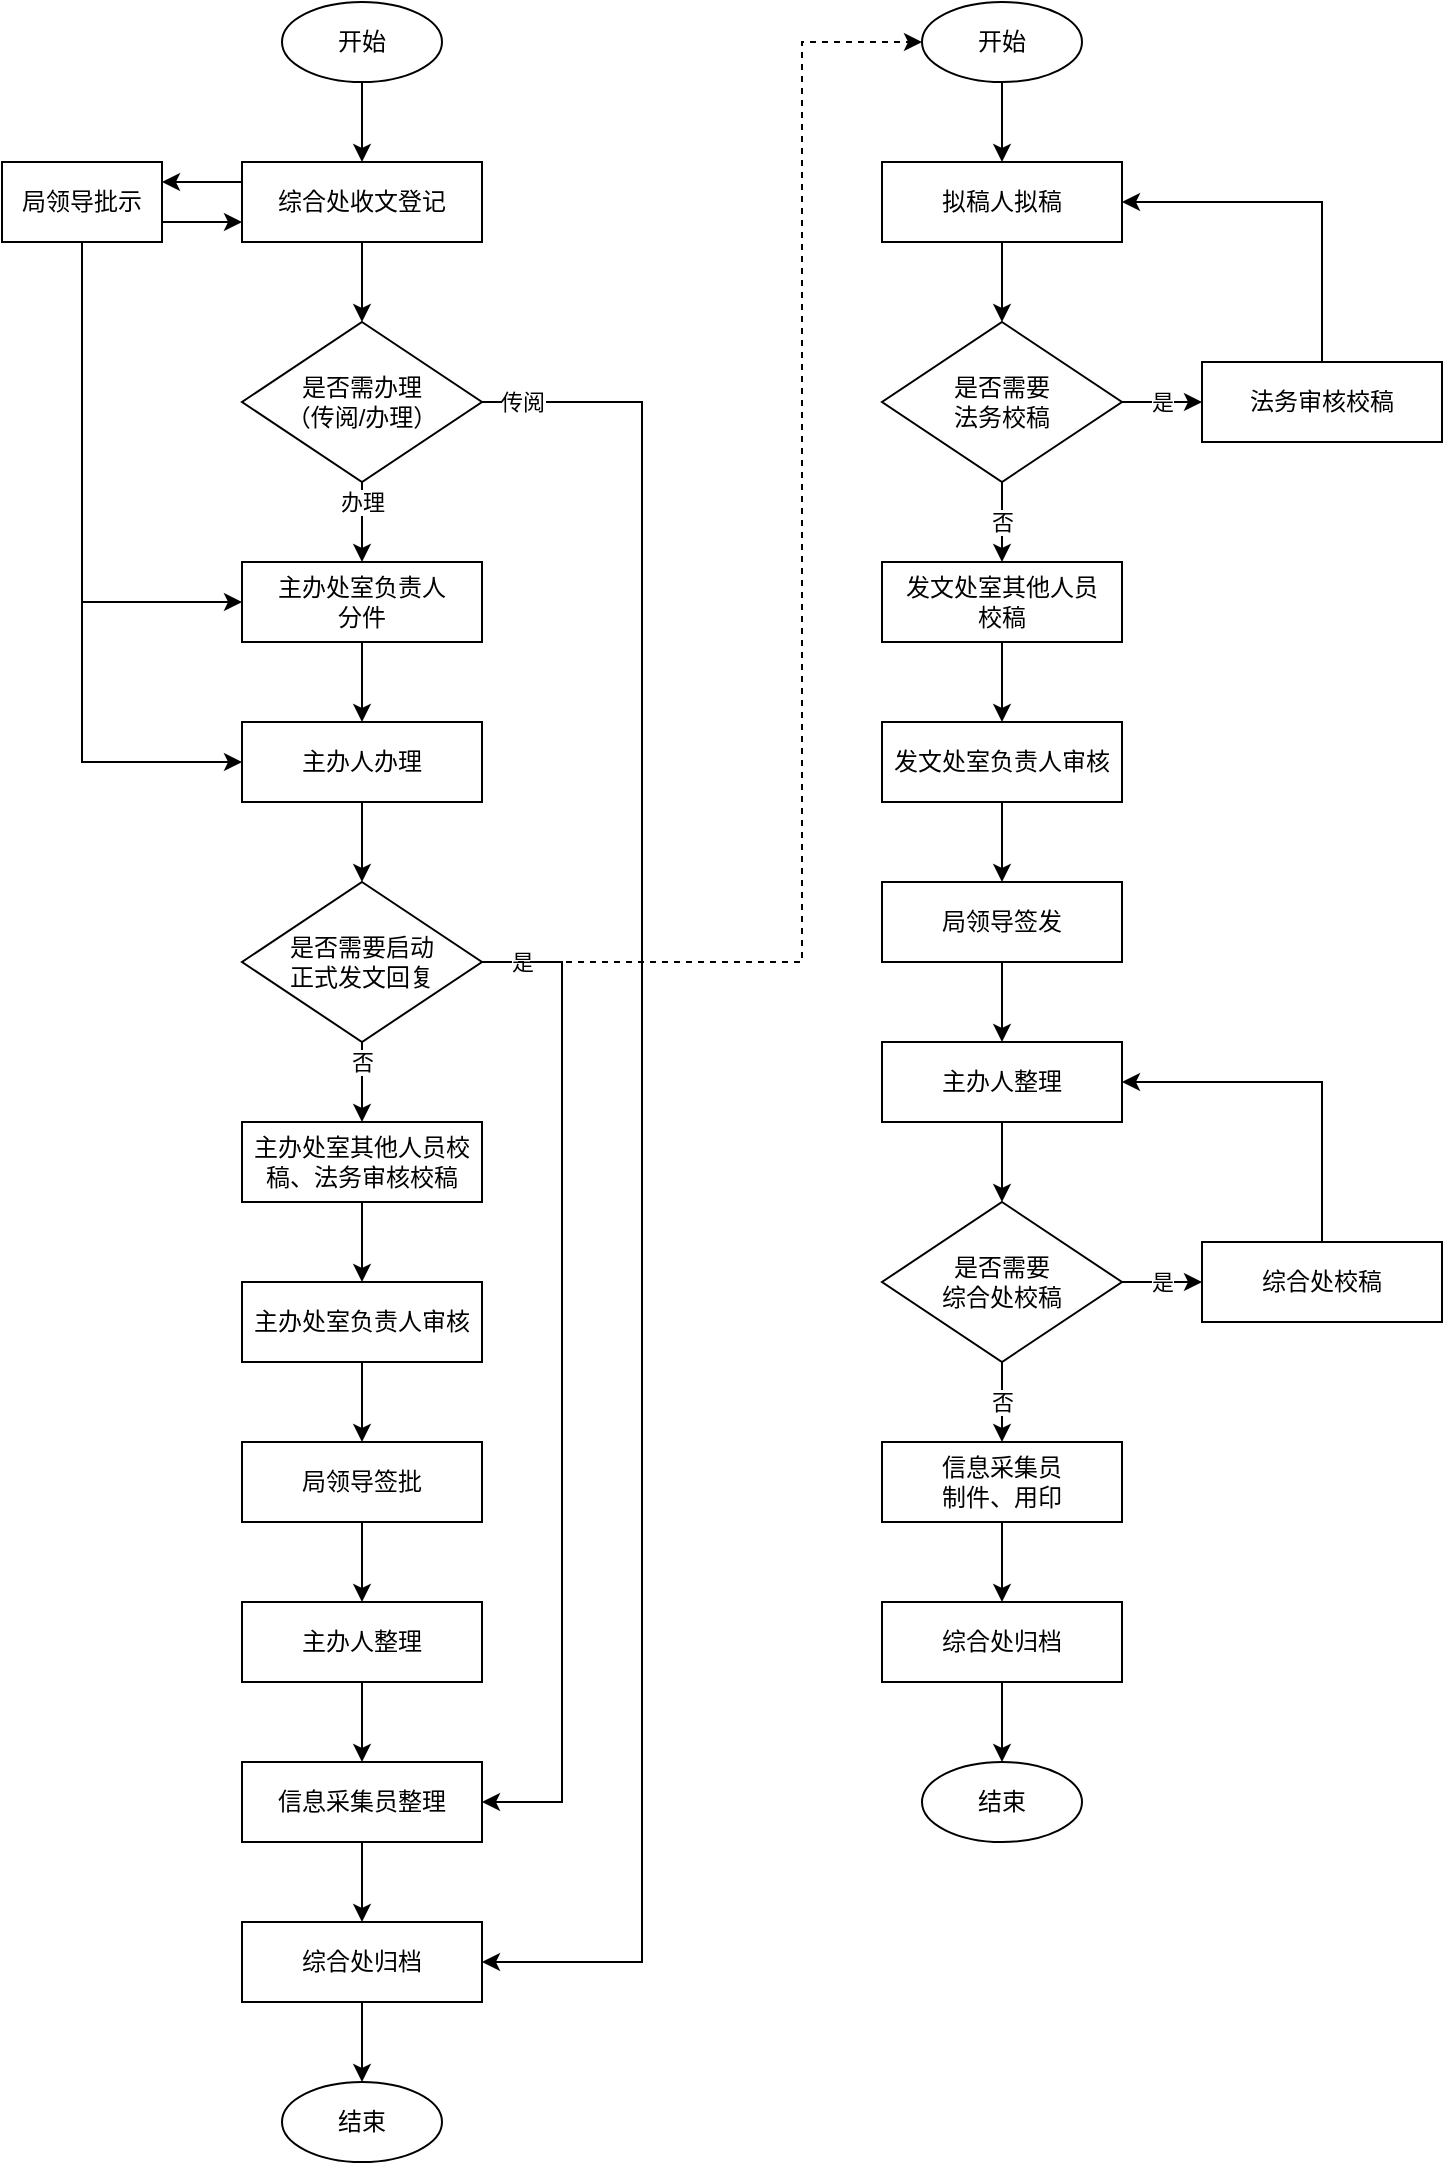 <mxfile version="15.5.9" type="github">
  <diagram id="O6qlRcYxYnAS0MhGZkGk" name="Page-1">
    <mxGraphModel dx="1422" dy="794" grid="1" gridSize="10" guides="1" tooltips="1" connect="1" arrows="1" fold="1" page="1" pageScale="1" pageWidth="827" pageHeight="1169" math="0" shadow="0">
      <root>
        <mxCell id="0" />
        <mxCell id="1" parent="0" />
        <mxCell id="wXf7YKgk8mzoOxNrpmlC-1" style="edgeStyle=orthogonalEdgeStyle;rounded=0;orthogonalLoop=1;jettySize=auto;html=1;exitX=0.5;exitY=1;exitDx=0;exitDy=0;" edge="1" parent="1" source="2Ub8YZS8O_GlRJUQyoEj-1" target="2Ub8YZS8O_GlRJUQyoEj-2">
          <mxGeometry relative="1" as="geometry" />
        </mxCell>
        <mxCell id="2Ub8YZS8O_GlRJUQyoEj-1" value="开始" style="ellipse;whiteSpace=wrap;html=1;" parent="1" vertex="1">
          <mxGeometry x="180" y="40" width="80" height="40" as="geometry" />
        </mxCell>
        <mxCell id="2Ub8YZS8O_GlRJUQyoEj-7" value="" style="edgeStyle=orthogonalEdgeStyle;rounded=0;orthogonalLoop=1;jettySize=auto;html=1;" parent="1" source="2Ub8YZS8O_GlRJUQyoEj-2" target="2Ub8YZS8O_GlRJUQyoEj-6" edge="1">
          <mxGeometry relative="1" as="geometry" />
        </mxCell>
        <mxCell id="wXf7YKgk8mzoOxNrpmlC-4" style="edgeStyle=orthogonalEdgeStyle;rounded=0;orthogonalLoop=1;jettySize=auto;html=1;exitX=0;exitY=0.25;exitDx=0;exitDy=0;entryX=1;entryY=0.25;entryDx=0;entryDy=0;" edge="1" parent="1" source="2Ub8YZS8O_GlRJUQyoEj-2" target="2Ub8YZS8O_GlRJUQyoEj-10">
          <mxGeometry relative="1" as="geometry" />
        </mxCell>
        <mxCell id="2Ub8YZS8O_GlRJUQyoEj-2" value="综合处收文登记" style="rounded=0;whiteSpace=wrap;html=1;" parent="1" vertex="1">
          <mxGeometry x="160" y="120" width="120" height="40" as="geometry" />
        </mxCell>
        <mxCell id="2Ub8YZS8O_GlRJUQyoEj-9" value="办理" style="edgeStyle=orthogonalEdgeStyle;rounded=0;orthogonalLoop=1;jettySize=auto;html=1;" parent="1" source="2Ub8YZS8O_GlRJUQyoEj-6" target="2Ub8YZS8O_GlRJUQyoEj-8" edge="1">
          <mxGeometry x="-0.5" relative="1" as="geometry">
            <mxPoint as="offset" />
          </mxGeometry>
        </mxCell>
        <mxCell id="wXf7YKgk8mzoOxNrpmlC-43" style="edgeStyle=orthogonalEdgeStyle;rounded=0;orthogonalLoop=1;jettySize=auto;html=1;exitX=1;exitY=0.5;exitDx=0;exitDy=0;entryX=1;entryY=0.5;entryDx=0;entryDy=0;" edge="1" parent="1" source="2Ub8YZS8O_GlRJUQyoEj-6" target="Tn6mU59xpUYk5Qkx6o37-9">
          <mxGeometry relative="1" as="geometry">
            <Array as="points">
              <mxPoint x="360" y="240" />
              <mxPoint x="360" y="1020" />
            </Array>
          </mxGeometry>
        </mxCell>
        <mxCell id="wXf7YKgk8mzoOxNrpmlC-44" value="传阅" style="edgeLabel;html=1;align=center;verticalAlign=middle;resizable=0;points=[];" vertex="1" connectable="0" parent="wXf7YKgk8mzoOxNrpmlC-43">
          <mxGeometry x="-0.94" relative="1" as="geometry">
            <mxPoint x="-8" as="offset" />
          </mxGeometry>
        </mxCell>
        <mxCell id="2Ub8YZS8O_GlRJUQyoEj-6" value="是否需办理&lt;br&gt;（传阅/办理）" style="rhombus;whiteSpace=wrap;html=1;rounded=0;" parent="1" vertex="1">
          <mxGeometry x="160" y="200" width="120" height="80" as="geometry" />
        </mxCell>
        <mxCell id="2Ub8YZS8O_GlRJUQyoEj-14" value="" style="edgeStyle=orthogonalEdgeStyle;rounded=0;orthogonalLoop=1;jettySize=auto;html=1;" parent="1" source="2Ub8YZS8O_GlRJUQyoEj-8" target="2Ub8YZS8O_GlRJUQyoEj-13" edge="1">
          <mxGeometry relative="1" as="geometry" />
        </mxCell>
        <mxCell id="2Ub8YZS8O_GlRJUQyoEj-8" value="主办处室负责人&lt;br&gt;分件" style="whiteSpace=wrap;html=1;rounded=0;" parent="1" vertex="1">
          <mxGeometry x="160" y="320" width="120" height="40" as="geometry" />
        </mxCell>
        <mxCell id="wXf7YKgk8mzoOxNrpmlC-5" style="edgeStyle=orthogonalEdgeStyle;rounded=0;orthogonalLoop=1;jettySize=auto;html=1;exitX=1;exitY=0.75;exitDx=0;exitDy=0;entryX=0;entryY=0.75;entryDx=0;entryDy=0;" edge="1" parent="1" source="2Ub8YZS8O_GlRJUQyoEj-10" target="2Ub8YZS8O_GlRJUQyoEj-2">
          <mxGeometry relative="1" as="geometry" />
        </mxCell>
        <mxCell id="wXf7YKgk8mzoOxNrpmlC-6" style="edgeStyle=orthogonalEdgeStyle;rounded=0;orthogonalLoop=1;jettySize=auto;html=1;exitX=0.5;exitY=1;exitDx=0;exitDy=0;entryX=0;entryY=0.5;entryDx=0;entryDy=0;" edge="1" parent="1" source="2Ub8YZS8O_GlRJUQyoEj-10" target="2Ub8YZS8O_GlRJUQyoEj-8">
          <mxGeometry relative="1" as="geometry" />
        </mxCell>
        <mxCell id="wXf7YKgk8mzoOxNrpmlC-7" style="edgeStyle=orthogonalEdgeStyle;rounded=0;orthogonalLoop=1;jettySize=auto;html=1;exitX=0.5;exitY=1;exitDx=0;exitDy=0;entryX=0;entryY=0.5;entryDx=0;entryDy=0;" edge="1" parent="1" source="2Ub8YZS8O_GlRJUQyoEj-10" target="2Ub8YZS8O_GlRJUQyoEj-13">
          <mxGeometry relative="1" as="geometry" />
        </mxCell>
        <mxCell id="2Ub8YZS8O_GlRJUQyoEj-10" value="局领导批示" style="rounded=0;whiteSpace=wrap;html=1;" parent="1" vertex="1">
          <mxGeometry x="40" y="120" width="80" height="40" as="geometry" />
        </mxCell>
        <mxCell id="2Ub8YZS8O_GlRJUQyoEj-19" value="" style="edgeStyle=orthogonalEdgeStyle;rounded=0;orthogonalLoop=1;jettySize=auto;html=1;" parent="1" source="2Ub8YZS8O_GlRJUQyoEj-13" target="2Ub8YZS8O_GlRJUQyoEj-18" edge="1">
          <mxGeometry relative="1" as="geometry" />
        </mxCell>
        <mxCell id="2Ub8YZS8O_GlRJUQyoEj-13" value="主办人办理" style="whiteSpace=wrap;html=1;rounded=0;" parent="1" vertex="1">
          <mxGeometry x="160" y="400" width="120" height="40" as="geometry" />
        </mxCell>
        <mxCell id="2Ub8YZS8O_GlRJUQyoEj-26" value="否" style="edgeStyle=orthogonalEdgeStyle;rounded=0;orthogonalLoop=1;jettySize=auto;html=1;" parent="1" source="2Ub8YZS8O_GlRJUQyoEj-18" target="2Ub8YZS8O_GlRJUQyoEj-25" edge="1">
          <mxGeometry x="-0.5" relative="1" as="geometry">
            <mxPoint as="offset" />
          </mxGeometry>
        </mxCell>
        <mxCell id="Tn6mU59xpUYk5Qkx6o37-11" style="edgeStyle=orthogonalEdgeStyle;rounded=0;orthogonalLoop=1;jettySize=auto;html=1;exitX=1;exitY=0.5;exitDx=0;exitDy=0;entryX=1;entryY=0.5;entryDx=0;entryDy=0;" parent="1" source="2Ub8YZS8O_GlRJUQyoEj-18" target="Tn6mU59xpUYk5Qkx6o37-7" edge="1">
          <mxGeometry relative="1" as="geometry">
            <Array as="points">
              <mxPoint x="320" y="520" />
              <mxPoint x="320" y="940" />
            </Array>
            <mxPoint x="350" y="900" as="targetPoint" />
          </mxGeometry>
        </mxCell>
        <mxCell id="wXf7YKgk8mzoOxNrpmlC-8" value="是" style="edgeLabel;html=1;align=center;verticalAlign=middle;resizable=0;points=[];" vertex="1" connectable="0" parent="Tn6mU59xpUYk5Qkx6o37-11">
          <mxGeometry x="-0.917" y="3" relative="1" as="geometry">
            <mxPoint x="-1" y="3" as="offset" />
          </mxGeometry>
        </mxCell>
        <mxCell id="wXf7YKgk8mzoOxNrpmlC-57" style="edgeStyle=orthogonalEdgeStyle;rounded=0;orthogonalLoop=1;jettySize=auto;html=1;exitX=1;exitY=0.5;exitDx=0;exitDy=0;entryX=0;entryY=0.5;entryDx=0;entryDy=0;dashed=1;" edge="1" parent="1" source="2Ub8YZS8O_GlRJUQyoEj-18" target="wXf7YKgk8mzoOxNrpmlC-11">
          <mxGeometry relative="1" as="geometry">
            <Array as="points">
              <mxPoint x="440" y="520" />
              <mxPoint x="440" y="60" />
            </Array>
          </mxGeometry>
        </mxCell>
        <mxCell id="2Ub8YZS8O_GlRJUQyoEj-18" value="是否需要启动&lt;br&gt;正式发文回复" style="rhombus;whiteSpace=wrap;html=1;rounded=0;" parent="1" vertex="1">
          <mxGeometry x="160" y="480" width="120" height="80" as="geometry" />
        </mxCell>
        <mxCell id="Tn6mU59xpUYk5Qkx6o37-2" value="" style="edgeStyle=orthogonalEdgeStyle;rounded=0;orthogonalLoop=1;jettySize=auto;html=1;" parent="1" source="2Ub8YZS8O_GlRJUQyoEj-25" target="Tn6mU59xpUYk5Qkx6o37-1" edge="1">
          <mxGeometry relative="1" as="geometry" />
        </mxCell>
        <mxCell id="2Ub8YZS8O_GlRJUQyoEj-25" value="主办处室其他人员校稿、法务审核校稿" style="whiteSpace=wrap;html=1;rounded=0;" parent="1" vertex="1">
          <mxGeometry x="160" y="600" width="120" height="40" as="geometry" />
        </mxCell>
        <mxCell id="Tn6mU59xpUYk5Qkx6o37-4" value="" style="edgeStyle=orthogonalEdgeStyle;rounded=0;orthogonalLoop=1;jettySize=auto;html=1;" parent="1" source="Tn6mU59xpUYk5Qkx6o37-1" target="Tn6mU59xpUYk5Qkx6o37-3" edge="1">
          <mxGeometry relative="1" as="geometry" />
        </mxCell>
        <mxCell id="Tn6mU59xpUYk5Qkx6o37-1" value="主办处室负责人审核" style="whiteSpace=wrap;html=1;rounded=0;" parent="1" vertex="1">
          <mxGeometry x="160" y="680" width="120" height="40" as="geometry" />
        </mxCell>
        <mxCell id="Tn6mU59xpUYk5Qkx6o37-6" value="" style="edgeStyle=orthogonalEdgeStyle;rounded=0;orthogonalLoop=1;jettySize=auto;html=1;" parent="1" source="Tn6mU59xpUYk5Qkx6o37-3" target="Tn6mU59xpUYk5Qkx6o37-5" edge="1">
          <mxGeometry relative="1" as="geometry" />
        </mxCell>
        <mxCell id="Tn6mU59xpUYk5Qkx6o37-3" value="局领导签批" style="whiteSpace=wrap;html=1;rounded=0;" parent="1" vertex="1">
          <mxGeometry x="160" y="760" width="120" height="40" as="geometry" />
        </mxCell>
        <mxCell id="Tn6mU59xpUYk5Qkx6o37-8" value="" style="edgeStyle=orthogonalEdgeStyle;rounded=0;orthogonalLoop=1;jettySize=auto;html=1;" parent="1" source="Tn6mU59xpUYk5Qkx6o37-5" target="Tn6mU59xpUYk5Qkx6o37-7" edge="1">
          <mxGeometry relative="1" as="geometry" />
        </mxCell>
        <mxCell id="Tn6mU59xpUYk5Qkx6o37-5" value="主办人整理" style="whiteSpace=wrap;html=1;rounded=0;" parent="1" vertex="1">
          <mxGeometry x="160" y="840" width="120" height="40" as="geometry" />
        </mxCell>
        <mxCell id="Tn6mU59xpUYk5Qkx6o37-10" value="" style="edgeStyle=orthogonalEdgeStyle;rounded=0;orthogonalLoop=1;jettySize=auto;html=1;" parent="1" source="Tn6mU59xpUYk5Qkx6o37-7" target="Tn6mU59xpUYk5Qkx6o37-9" edge="1">
          <mxGeometry relative="1" as="geometry" />
        </mxCell>
        <mxCell id="Tn6mU59xpUYk5Qkx6o37-7" value="信息采集员整理" style="whiteSpace=wrap;html=1;rounded=0;" parent="1" vertex="1">
          <mxGeometry x="160" y="920" width="120" height="40" as="geometry" />
        </mxCell>
        <mxCell id="wXf7YKgk8mzoOxNrpmlC-3" style="edgeStyle=orthogonalEdgeStyle;rounded=0;orthogonalLoop=1;jettySize=auto;html=1;exitX=0.5;exitY=1;exitDx=0;exitDy=0;" edge="1" parent="1" source="Tn6mU59xpUYk5Qkx6o37-9" target="wXf7YKgk8mzoOxNrpmlC-2">
          <mxGeometry relative="1" as="geometry" />
        </mxCell>
        <mxCell id="Tn6mU59xpUYk5Qkx6o37-9" value="综合处归档" style="whiteSpace=wrap;html=1;rounded=0;" parent="1" vertex="1">
          <mxGeometry x="160" y="1000" width="120" height="40" as="geometry" />
        </mxCell>
        <mxCell id="wXf7YKgk8mzoOxNrpmlC-2" value="结束" style="ellipse;whiteSpace=wrap;html=1;" vertex="1" parent="1">
          <mxGeometry x="180" y="1080" width="80" height="40" as="geometry" />
        </mxCell>
        <mxCell id="wXf7YKgk8mzoOxNrpmlC-10" style="edgeStyle=orthogonalEdgeStyle;rounded=0;orthogonalLoop=1;jettySize=auto;html=1;exitX=0.5;exitY=1;exitDx=0;exitDy=0;" edge="1" parent="1" source="wXf7YKgk8mzoOxNrpmlC-11" target="wXf7YKgk8mzoOxNrpmlC-14">
          <mxGeometry relative="1" as="geometry" />
        </mxCell>
        <mxCell id="wXf7YKgk8mzoOxNrpmlC-11" value="开始" style="ellipse;whiteSpace=wrap;html=1;" vertex="1" parent="1">
          <mxGeometry x="500" y="40" width="80" height="40" as="geometry" />
        </mxCell>
        <mxCell id="wXf7YKgk8mzoOxNrpmlC-12" value="" style="edgeStyle=orthogonalEdgeStyle;rounded=0;orthogonalLoop=1;jettySize=auto;html=1;" edge="1" parent="1" source="wXf7YKgk8mzoOxNrpmlC-14" target="wXf7YKgk8mzoOxNrpmlC-16">
          <mxGeometry relative="1" as="geometry" />
        </mxCell>
        <mxCell id="wXf7YKgk8mzoOxNrpmlC-14" value="拟稿人拟稿" style="rounded=0;whiteSpace=wrap;html=1;" vertex="1" parent="1">
          <mxGeometry x="480" y="120" width="120" height="40" as="geometry" />
        </mxCell>
        <mxCell id="wXf7YKgk8mzoOxNrpmlC-45" value="是" style="edgeStyle=orthogonalEdgeStyle;rounded=0;orthogonalLoop=1;jettySize=auto;html=1;entryX=0;entryY=0.5;entryDx=0;entryDy=0;" edge="1" parent="1" source="wXf7YKgk8mzoOxNrpmlC-16" target="wXf7YKgk8mzoOxNrpmlC-46">
          <mxGeometry relative="1" as="geometry">
            <mxPoint x="650" y="210" as="targetPoint" />
          </mxGeometry>
        </mxCell>
        <mxCell id="wXf7YKgk8mzoOxNrpmlC-47" value="否" style="edgeStyle=orthogonalEdgeStyle;rounded=0;orthogonalLoop=1;jettySize=auto;html=1;exitX=0.5;exitY=1;exitDx=0;exitDy=0;" edge="1" parent="1" source="wXf7YKgk8mzoOxNrpmlC-16" target="wXf7YKgk8mzoOxNrpmlC-18">
          <mxGeometry relative="1" as="geometry" />
        </mxCell>
        <mxCell id="wXf7YKgk8mzoOxNrpmlC-16" value="是否需要&lt;br&gt;法务校稿" style="rhombus;whiteSpace=wrap;html=1;rounded=0;" vertex="1" parent="1">
          <mxGeometry x="480" y="200" width="120" height="80" as="geometry" />
        </mxCell>
        <mxCell id="wXf7YKgk8mzoOxNrpmlC-17" value="" style="edgeStyle=orthogonalEdgeStyle;rounded=0;orthogonalLoop=1;jettySize=auto;html=1;" edge="1" parent="1" source="wXf7YKgk8mzoOxNrpmlC-18" target="wXf7YKgk8mzoOxNrpmlC-24">
          <mxGeometry relative="1" as="geometry" />
        </mxCell>
        <mxCell id="wXf7YKgk8mzoOxNrpmlC-18" value="发文处室其他人员&lt;br&gt;校稿" style="whiteSpace=wrap;html=1;rounded=0;" vertex="1" parent="1">
          <mxGeometry x="480" y="320" width="120" height="40" as="geometry" />
        </mxCell>
        <mxCell id="wXf7YKgk8mzoOxNrpmlC-49" style="edgeStyle=orthogonalEdgeStyle;rounded=0;orthogonalLoop=1;jettySize=auto;html=1;exitX=0.5;exitY=1;exitDx=0;exitDy=0;" edge="1" parent="1" source="wXf7YKgk8mzoOxNrpmlC-24" target="wXf7YKgk8mzoOxNrpmlC-34">
          <mxGeometry relative="1" as="geometry" />
        </mxCell>
        <mxCell id="wXf7YKgk8mzoOxNrpmlC-24" value="发文处室负责人审核" style="whiteSpace=wrap;html=1;rounded=0;" vertex="1" parent="1">
          <mxGeometry x="480" y="400" width="120" height="40" as="geometry" />
        </mxCell>
        <mxCell id="wXf7YKgk8mzoOxNrpmlC-33" value="" style="edgeStyle=orthogonalEdgeStyle;rounded=0;orthogonalLoop=1;jettySize=auto;html=1;" edge="1" parent="1" source="wXf7YKgk8mzoOxNrpmlC-34" target="wXf7YKgk8mzoOxNrpmlC-36">
          <mxGeometry relative="1" as="geometry" />
        </mxCell>
        <mxCell id="wXf7YKgk8mzoOxNrpmlC-34" value="局领导签发" style="whiteSpace=wrap;html=1;rounded=0;" vertex="1" parent="1">
          <mxGeometry x="480" y="480" width="120" height="40" as="geometry" />
        </mxCell>
        <mxCell id="wXf7YKgk8mzoOxNrpmlC-51" style="edgeStyle=orthogonalEdgeStyle;rounded=0;orthogonalLoop=1;jettySize=auto;html=1;exitX=0.5;exitY=1;exitDx=0;exitDy=0;" edge="1" parent="1" source="wXf7YKgk8mzoOxNrpmlC-36" target="wXf7YKgk8mzoOxNrpmlC-50">
          <mxGeometry relative="1" as="geometry" />
        </mxCell>
        <mxCell id="wXf7YKgk8mzoOxNrpmlC-36" value="主办人整理" style="whiteSpace=wrap;html=1;rounded=0;" vertex="1" parent="1">
          <mxGeometry x="480" y="560" width="120" height="40" as="geometry" />
        </mxCell>
        <mxCell id="wXf7YKgk8mzoOxNrpmlC-37" value="" style="edgeStyle=orthogonalEdgeStyle;rounded=0;orthogonalLoop=1;jettySize=auto;html=1;" edge="1" parent="1" source="wXf7YKgk8mzoOxNrpmlC-38" target="wXf7YKgk8mzoOxNrpmlC-40">
          <mxGeometry relative="1" as="geometry" />
        </mxCell>
        <mxCell id="wXf7YKgk8mzoOxNrpmlC-38" value="信息采集员&lt;br&gt;制件、用印" style="whiteSpace=wrap;html=1;rounded=0;" vertex="1" parent="1">
          <mxGeometry x="480" y="760" width="120" height="40" as="geometry" />
        </mxCell>
        <mxCell id="wXf7YKgk8mzoOxNrpmlC-39" style="edgeStyle=orthogonalEdgeStyle;rounded=0;orthogonalLoop=1;jettySize=auto;html=1;exitX=0.5;exitY=1;exitDx=0;exitDy=0;" edge="1" parent="1" source="wXf7YKgk8mzoOxNrpmlC-40" target="wXf7YKgk8mzoOxNrpmlC-41">
          <mxGeometry relative="1" as="geometry" />
        </mxCell>
        <mxCell id="wXf7YKgk8mzoOxNrpmlC-40" value="综合处归档" style="whiteSpace=wrap;html=1;rounded=0;" vertex="1" parent="1">
          <mxGeometry x="480" y="840" width="120" height="40" as="geometry" />
        </mxCell>
        <mxCell id="wXf7YKgk8mzoOxNrpmlC-41" value="结束" style="ellipse;whiteSpace=wrap;html=1;" vertex="1" parent="1">
          <mxGeometry x="500" y="920" width="80" height="40" as="geometry" />
        </mxCell>
        <mxCell id="wXf7YKgk8mzoOxNrpmlC-53" style="edgeStyle=orthogonalEdgeStyle;rounded=0;orthogonalLoop=1;jettySize=auto;html=1;exitX=0.5;exitY=0;exitDx=0;exitDy=0;entryX=1;entryY=0.5;entryDx=0;entryDy=0;" edge="1" parent="1" source="wXf7YKgk8mzoOxNrpmlC-46" target="wXf7YKgk8mzoOxNrpmlC-14">
          <mxGeometry relative="1" as="geometry" />
        </mxCell>
        <mxCell id="wXf7YKgk8mzoOxNrpmlC-46" value="法务审核校稿" style="rounded=0;whiteSpace=wrap;html=1;" vertex="1" parent="1">
          <mxGeometry x="640" y="220" width="120" height="40" as="geometry" />
        </mxCell>
        <mxCell id="wXf7YKgk8mzoOxNrpmlC-52" value="否" style="edgeStyle=orthogonalEdgeStyle;rounded=0;orthogonalLoop=1;jettySize=auto;html=1;exitX=0.5;exitY=1;exitDx=0;exitDy=0;entryX=0.5;entryY=0;entryDx=0;entryDy=0;" edge="1" parent="1" source="wXf7YKgk8mzoOxNrpmlC-50" target="wXf7YKgk8mzoOxNrpmlC-38">
          <mxGeometry relative="1" as="geometry" />
        </mxCell>
        <mxCell id="wXf7YKgk8mzoOxNrpmlC-55" value="是" style="edgeStyle=orthogonalEdgeStyle;rounded=0;orthogonalLoop=1;jettySize=auto;html=1;exitX=1;exitY=0.5;exitDx=0;exitDy=0;entryX=0;entryY=0.5;entryDx=0;entryDy=0;" edge="1" parent="1" source="wXf7YKgk8mzoOxNrpmlC-50" target="wXf7YKgk8mzoOxNrpmlC-54">
          <mxGeometry relative="1" as="geometry" />
        </mxCell>
        <mxCell id="wXf7YKgk8mzoOxNrpmlC-50" value="是否需要&lt;br&gt;综合处校稿" style="rhombus;whiteSpace=wrap;html=1;rounded=0;" vertex="1" parent="1">
          <mxGeometry x="480" y="640" width="120" height="80" as="geometry" />
        </mxCell>
        <mxCell id="wXf7YKgk8mzoOxNrpmlC-56" style="edgeStyle=orthogonalEdgeStyle;rounded=0;orthogonalLoop=1;jettySize=auto;html=1;exitX=0.5;exitY=0;exitDx=0;exitDy=0;entryX=1;entryY=0.5;entryDx=0;entryDy=0;" edge="1" parent="1" source="wXf7YKgk8mzoOxNrpmlC-54" target="wXf7YKgk8mzoOxNrpmlC-36">
          <mxGeometry relative="1" as="geometry" />
        </mxCell>
        <mxCell id="wXf7YKgk8mzoOxNrpmlC-54" value="综合处校稿" style="rounded=0;whiteSpace=wrap;html=1;" vertex="1" parent="1">
          <mxGeometry x="640" y="660" width="120" height="40" as="geometry" />
        </mxCell>
      </root>
    </mxGraphModel>
  </diagram>
</mxfile>
